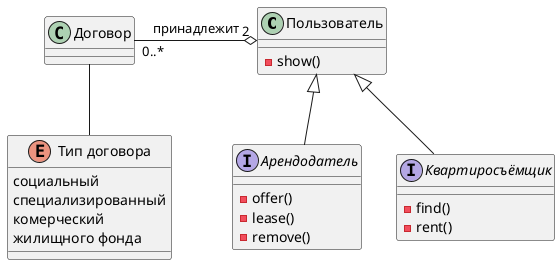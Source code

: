 @startuml use_case_diagram

class "Пользователь" as user{
    -show()
}
interface "Арендодатель" as owner{
    -offer()
    -lease()
    -remove()
}
interface "Квартиросъёмщик" as tenant{
    -find()
    -rent()
}
class "Договор" as lease{}
enum "Тип договора" as type_lease{
    социальный
    специализированный
    комерческий
    жилищного фонда
}

user<|--owner
user<|--tenant
user "2" o-left- "0..*" lease : принадлежит
lease-down-type_lease

@enduml
